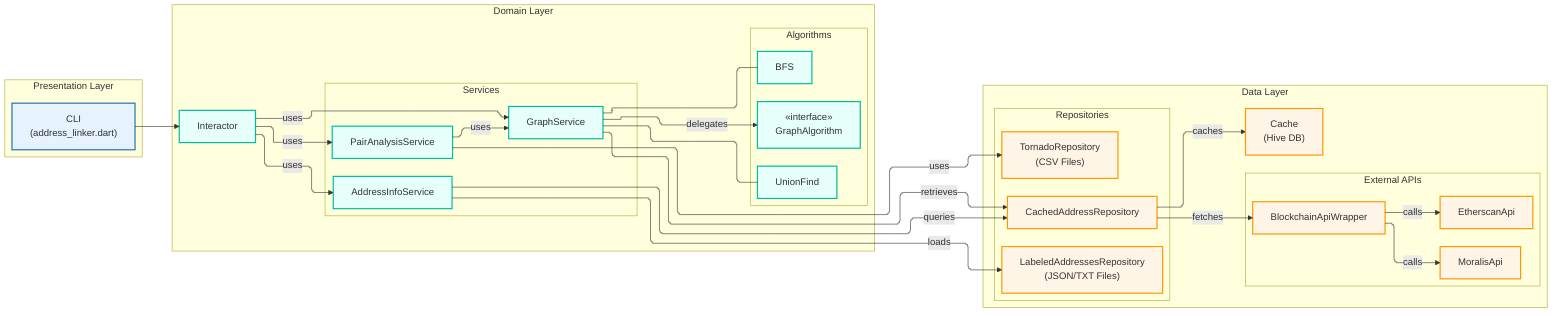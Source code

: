 %%{init: {"flowchart": {"curve": "step", "defaultRenderer": "elk"}} }%%
flowchart LR
    %% Presentation Layer
    subgraph PL[Presentation Layer]
      CLI["CLI<br/>(address_linker.dart)"]
    end

    %% Domain Layer
    subgraph DL[Domain Layer]
      Interactor
      subgraph Services
        direction LR
        GraphService
        PairAnalysisService
        AddressInfoService
      end
      subgraph Algorithms
        direction LR
        GraphAlgorithm["«interface»<br>GraphAlgorithm"]
        UnionFind
        BFS
      end
    end

    %% Data Layer
    subgraph DTL[Data Layer]
      subgraph Repos[Repositories]
        direction LR
        CachedAddressRepository
        TornadoRepository["TornadoRepository<br/>(CSV Files)"]
        LabeledAddressesRepository["LabeledAddressesRepository<br/>(JSON/TXT Files)"]
      end
      subgraph APIs[External APIs]
        direction LR
        BlockchainApiWrapper
        EtherscanApi
        MoralisApi
      end
      Cache["Cache<br/>(Hive DB)"]
    end

    %% Layer Connections
    CLI-->Interactor

    Interactor-->|uses|GraphService
    Interactor-->|uses|PairAnalysisService
    Interactor-->|uses|AddressInfoService

    GraphService-->|delegates|GraphAlgorithm
    GraphService---UnionFind
    GraphService---BFS
    PairAnalysisService-->|uses|GraphService

    GraphService-->|retrieves|CachedAddressRepository
    PairAnalysisService-->|uses|TornadoRepository
    AddressInfoService-->|queries|CachedAddressRepository
    AddressInfoService-->|loads|LabeledAddressesRepository

    CachedAddressRepository-->|fetches|BlockchainApiWrapper
    CachedAddressRepository-->|caches|Cache
    BlockchainApiWrapper-->|calls|EtherscanApi
    BlockchainApiWrapper-->|calls|MoralisApi

    %% Styling
    classDef presentation fill:#e6f3ff,stroke:#2574a9,stroke-width:2px;
    classDef domain fill:#e6fffa,stroke:#00bd9d,stroke-width:2px;
    classDef data fill:#fff5e6,stroke:#ff9900,stroke-width:2px;
    class CLI presentation;
    class Interactor,GraphService,PairAnalysisService,AddressInfoService,GraphAlgorithm,UnionFind,BFS domain;
    class CachedAddressRepository,TornadoRepository,LabeledAddressesRepository,BlockchainApiWrapper,EtherscanApi,MoralisApi,Cache data;
